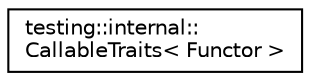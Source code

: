 digraph "Graphical Class Hierarchy"
{
  edge [fontname="Helvetica",fontsize="10",labelfontname="Helvetica",labelfontsize="10"];
  node [fontname="Helvetica",fontsize="10",shape=record];
  rankdir="LR";
  Node1 [label="testing::internal::\lCallableTraits\< Functor \>",height=0.2,width=0.4,color="black", fillcolor="white", style="filled",URL="$structtesting_1_1internal_1_1_callable_traits.html"];
}
